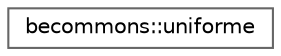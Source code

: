 digraph "Graphical Class Hierarchy"
{
 // LATEX_PDF_SIZE
  bgcolor="transparent";
  edge [fontname=Helvetica,fontsize=10,labelfontname=Helvetica,labelfontsize=10];
  node [fontname=Helvetica,fontsize=10,shape=box,height=0.2,width=0.4];
  rankdir="LR";
  Node0 [id="Node000000",label="becommons::uniforme",height=0.2,width=0.4,color="grey40", fillcolor="white", style="filled",URL="$structbecommons_1_1uniforme.html",tooltip=" "];
}
